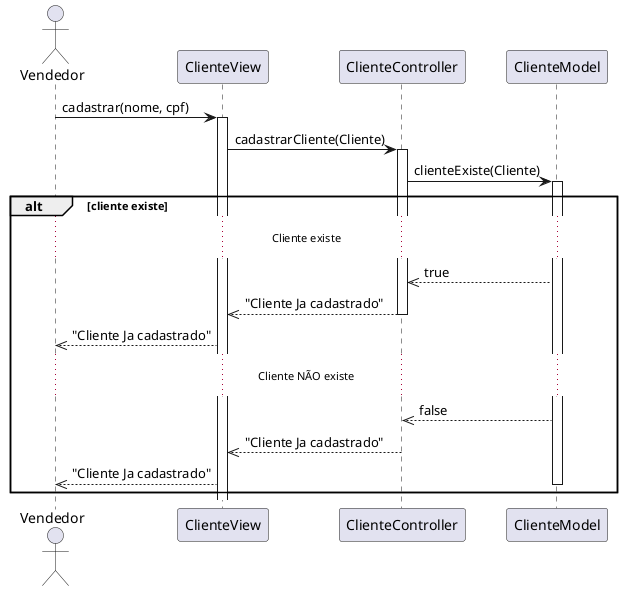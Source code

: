 @startuml
actor Vendedor

participant ClienteView
participant ClienteController
participant ClienteModel

Vendedor -> ClienteView : cadastrar(nome, cpf)
activate ClienteView
ClienteView -> ClienteController : cadastrarCliente(Cliente)
activate ClienteController

ClienteController -> ClienteModel: clienteExiste(Cliente)
activate ClienteModel
alt cliente existe
    ...Cliente existe...
    ClienteModel -->> ClienteController: true
    ClienteController -->> ClienteView : "Cliente Ja cadastrado"
    deactivate ClienteController
    ClienteView -->> Vendedor : "Cliente Ja cadastrado"

    ...Cliente NÃO existe...
    ClienteModel -->> ClienteController: false
    ClienteController -->> ClienteView : "Cliente Ja cadastrado"
    deactivate ClienteController
    ClienteView -->> Vendedor : "Cliente Ja cadastrado"
    deactivate ClienteModel
end
@enduml